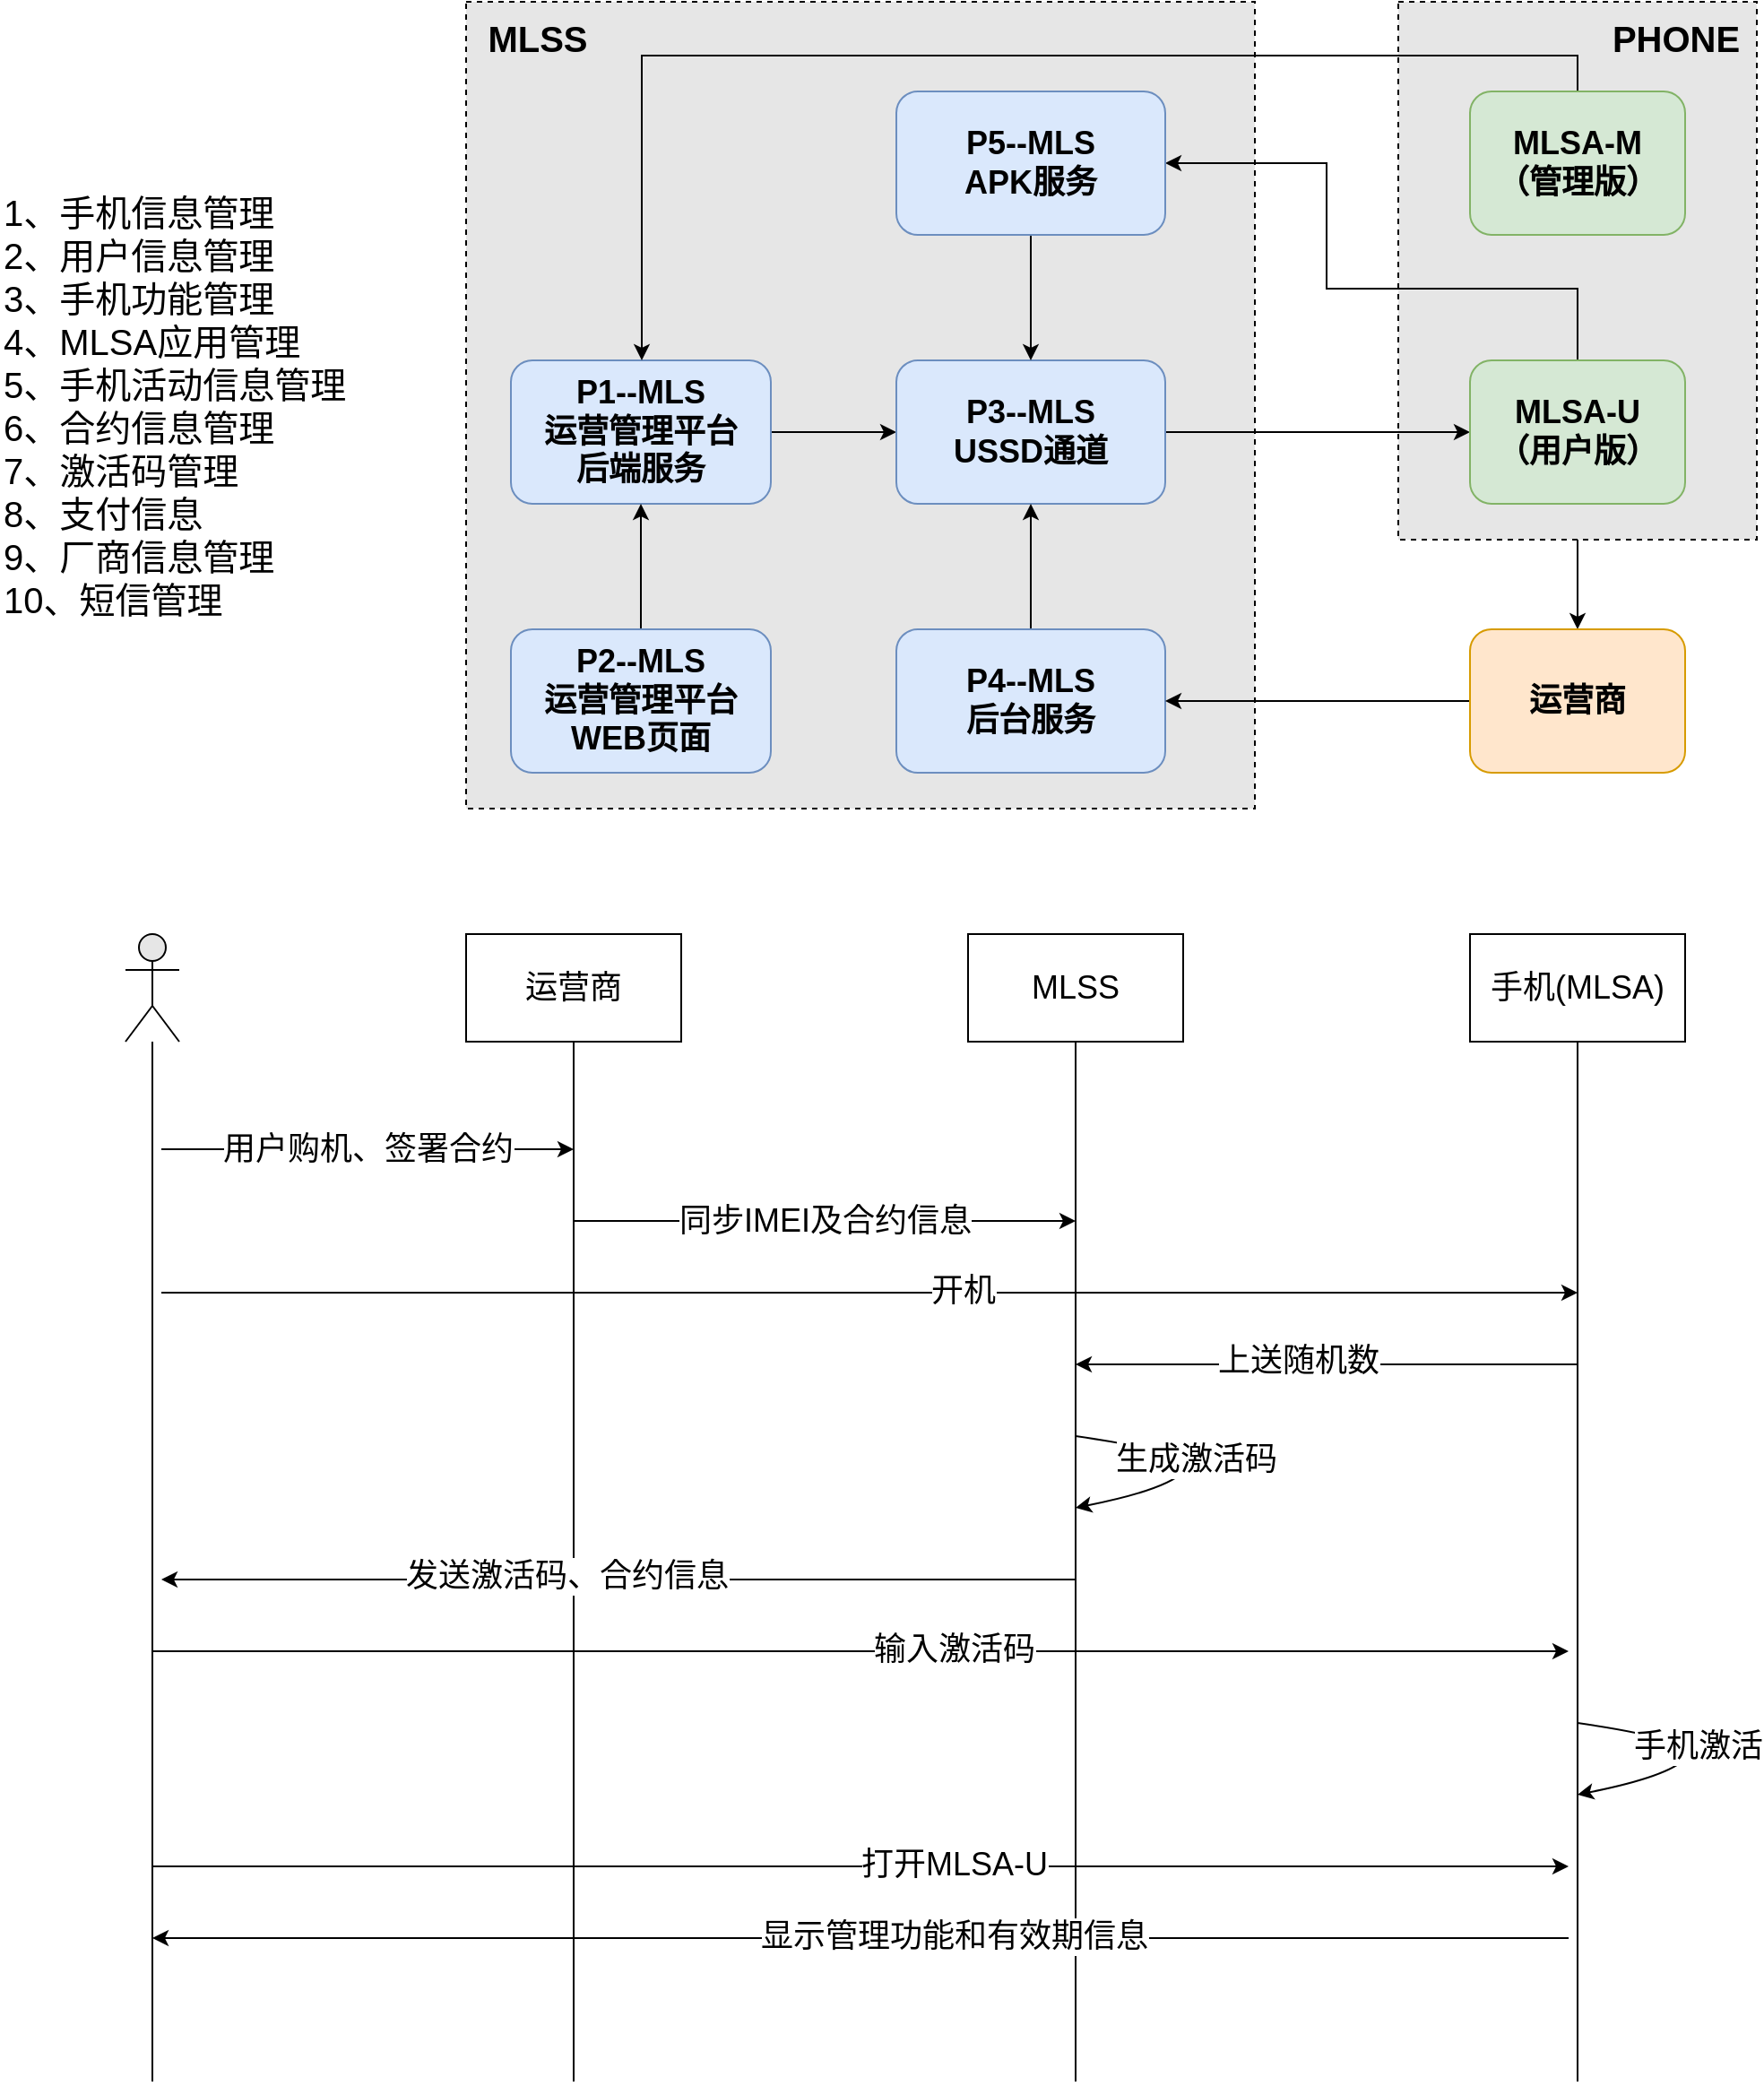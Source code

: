 <mxfile version="12.7.8" type="github"><diagram id="NkzRMjwECVClfPyFufu4" name="Page-1"><mxGraphModel dx="2208" dy="630" grid="1" gridSize="10" guides="1" tooltips="1" connect="1" arrows="1" fold="1" page="1" pageScale="1" pageWidth="827" pageHeight="1169" math="0" shadow="0"><root><mxCell id="0"/><mxCell id="1" parent="0"/><mxCell id="ab_bX9iZ9XtQMcbPUogD-28" style="edgeStyle=orthogonalEdgeStyle;rounded=0;orthogonalLoop=1;jettySize=auto;html=1;exitX=0.5;exitY=1;exitDx=0;exitDy=0;entryX=0.5;entryY=0;entryDx=0;entryDy=0;fontSize=18;" parent="1" source="ab_bX9iZ9XtQMcbPUogD-26" target="ab_bX9iZ9XtQMcbPUogD-4" edge="1"><mxGeometry relative="1" as="geometry"/></mxCell><mxCell id="ab_bX9iZ9XtQMcbPUogD-26" value="" style="rounded=0;whiteSpace=wrap;html=1;dashed=1;strokeWidth=1;fillColor=#E6E6E6;fontSize=18;align=left;" parent="1" vertex="1"><mxGeometry x="480" y="160" width="200" height="300" as="geometry"/></mxCell><mxCell id="ab_bX9iZ9XtQMcbPUogD-13" value="" style="rounded=0;whiteSpace=wrap;html=1;fillColor=#E6E6E6;strokeWidth=1;dashed=1;" parent="1" vertex="1"><mxGeometry x="-40" y="160" width="440" height="450" as="geometry"/></mxCell><mxCell id="ab_bX9iZ9XtQMcbPUogD-7" style="edgeStyle=orthogonalEdgeStyle;rounded=0;orthogonalLoop=1;jettySize=auto;html=1;exitX=1;exitY=0.5;exitDx=0;exitDy=0;entryX=0;entryY=0.5;entryDx=0;entryDy=0;" parent="1" source="ab_bX9iZ9XtQMcbPUogD-1" target="ab_bX9iZ9XtQMcbPUogD-2" edge="1"><mxGeometry relative="1" as="geometry"/></mxCell><mxCell id="ab_bX9iZ9XtQMcbPUogD-1" value="P1--MLS&lt;br style=&quot;font-size: 18px&quot;&gt;运营管理平台&lt;br&gt;后端服务" style="rounded=1;whiteSpace=wrap;html=1;fillColor=#dae8fc;strokeColor=#6c8ebf;fontSize=18;fontStyle=1" parent="1" vertex="1"><mxGeometry x="-15" y="360" width="145" height="80" as="geometry"/></mxCell><mxCell id="ab_bX9iZ9XtQMcbPUogD-9" style="edgeStyle=orthogonalEdgeStyle;rounded=0;orthogonalLoop=1;jettySize=auto;html=1;exitX=1;exitY=0.5;exitDx=0;exitDy=0;entryX=0;entryY=0.5;entryDx=0;entryDy=0;" parent="1" source="ab_bX9iZ9XtQMcbPUogD-2" target="ab_bX9iZ9XtQMcbPUogD-8" edge="1"><mxGeometry relative="1" as="geometry"/></mxCell><mxCell id="ab_bX9iZ9XtQMcbPUogD-2" value="P3--MLS&lt;br style=&quot;font-size: 18px;&quot;&gt;USSD通道" style="rounded=1;whiteSpace=wrap;html=1;fillColor=#dae8fc;strokeColor=#6c8ebf;fontSize=18;fontStyle=1" parent="1" vertex="1"><mxGeometry x="200" y="360" width="150" height="80" as="geometry"/></mxCell><mxCell id="ab_bX9iZ9XtQMcbPUogD-6" style="edgeStyle=orthogonalEdgeStyle;rounded=0;orthogonalLoop=1;jettySize=auto;html=1;exitX=0.5;exitY=0;exitDx=0;exitDy=0;entryX=0.5;entryY=1;entryDx=0;entryDy=0;" parent="1" source="ab_bX9iZ9XtQMcbPUogD-3" target="ab_bX9iZ9XtQMcbPUogD-2" edge="1"><mxGeometry relative="1" as="geometry"/></mxCell><mxCell id="ab_bX9iZ9XtQMcbPUogD-3" value="P4--MLS&lt;br style=&quot;font-size: 18px;&quot;&gt;后台服务" style="rounded=1;whiteSpace=wrap;html=1;fillColor=#dae8fc;strokeColor=#6c8ebf;fontSize=18;fontStyle=1" parent="1" vertex="1"><mxGeometry x="200" y="510" width="150" height="80" as="geometry"/></mxCell><mxCell id="ab_bX9iZ9XtQMcbPUogD-5" style="edgeStyle=orthogonalEdgeStyle;rounded=0;orthogonalLoop=1;jettySize=auto;html=1;exitX=0;exitY=0.5;exitDx=0;exitDy=0;entryX=1;entryY=0.5;entryDx=0;entryDy=0;" parent="1" source="ab_bX9iZ9XtQMcbPUogD-4" target="ab_bX9iZ9XtQMcbPUogD-3" edge="1"><mxGeometry relative="1" as="geometry"/></mxCell><mxCell id="ab_bX9iZ9XtQMcbPUogD-4" value="运营商" style="rounded=1;whiteSpace=wrap;html=1;fillColor=#ffe6cc;strokeColor=#d79b00;fontSize=18;fontStyle=1" parent="1" vertex="1"><mxGeometry x="520" y="510" width="120" height="80" as="geometry"/></mxCell><mxCell id="ab_bX9iZ9XtQMcbPUogD-12" style="edgeStyle=orthogonalEdgeStyle;rounded=0;orthogonalLoop=1;jettySize=auto;html=1;exitX=0.5;exitY=0;exitDx=0;exitDy=0;entryX=1;entryY=0.5;entryDx=0;entryDy=0;" parent="1" source="ab_bX9iZ9XtQMcbPUogD-8" target="ab_bX9iZ9XtQMcbPUogD-10" edge="1"><mxGeometry relative="1" as="geometry"><Array as="points"><mxPoint x="580" y="320"/><mxPoint x="440" y="320"/><mxPoint x="440" y="250"/></Array></mxGeometry></mxCell><mxCell id="ab_bX9iZ9XtQMcbPUogD-8" value="MLSA-U&lt;br&gt;（用户版）" style="rounded=1;whiteSpace=wrap;html=1;fillColor=#d5e8d4;strokeColor=#82b366;fontSize=18;fontStyle=1" parent="1" vertex="1"><mxGeometry x="520" y="360" width="120" height="80" as="geometry"/></mxCell><mxCell id="ab_bX9iZ9XtQMcbPUogD-11" style="edgeStyle=orthogonalEdgeStyle;rounded=0;orthogonalLoop=1;jettySize=auto;html=1;exitX=0.5;exitY=1;exitDx=0;exitDy=0;entryX=0.5;entryY=0;entryDx=0;entryDy=0;" parent="1" source="ab_bX9iZ9XtQMcbPUogD-10" target="ab_bX9iZ9XtQMcbPUogD-2" edge="1"><mxGeometry relative="1" as="geometry"/></mxCell><mxCell id="ab_bX9iZ9XtQMcbPUogD-10" value="P5--MLS&lt;br style=&quot;font-size: 18px&quot;&gt;APK服务" style="rounded=1;whiteSpace=wrap;html=1;fillColor=#dae8fc;strokeColor=#6c8ebf;fontSize=18;fontStyle=1" parent="1" vertex="1"><mxGeometry x="200" y="210" width="150" height="80" as="geometry"/></mxCell><mxCell id="ab_bX9iZ9XtQMcbPUogD-14" value="&lt;b style=&quot;font-size: 20px;&quot;&gt;&lt;font style=&quot;font-size: 20px;&quot;&gt;MLSS&lt;/font&gt;&lt;/b&gt;" style="text;html=1;strokeColor=none;fillColor=none;align=center;verticalAlign=middle;whiteSpace=wrap;rounded=0;dashed=1;fontSize=20;" parent="1" vertex="1"><mxGeometry x="-20" y="170" width="40" height="20" as="geometry"/></mxCell><mxCell id="ab_bX9iZ9XtQMcbPUogD-16" value="1、手机信息管理&lt;br&gt;2、用户信息管理&lt;br&gt;3、手机功能管理&lt;br&gt;4、MLSA应用管理&lt;br&gt;5、手机活动信息管理&lt;br&gt;6、合约信息管理&lt;br&gt;7、激活码管理&lt;br&gt;8、支付信息&lt;br&gt;9、厂商信息管理&lt;br&gt;10、短信管理" style="text;html=1;strokeColor=none;fillColor=none;align=left;verticalAlign=middle;whiteSpace=wrap;rounded=0;dashed=1;fontSize=20;" parent="1" vertex="1"><mxGeometry x="-300" y="260" width="220" height="250" as="geometry"/></mxCell><mxCell id="ab_bX9iZ9XtQMcbPUogD-24" style="edgeStyle=orthogonalEdgeStyle;rounded=0;orthogonalLoop=1;jettySize=auto;html=1;entryX=0.5;entryY=1;entryDx=0;entryDy=0;fontSize=18;" parent="1" source="ab_bX9iZ9XtQMcbPUogD-17" target="ab_bX9iZ9XtQMcbPUogD-1" edge="1"><mxGeometry relative="1" as="geometry"/></mxCell><mxCell id="ab_bX9iZ9XtQMcbPUogD-17" value="P2--MLS&lt;br style=&quot;font-size: 18px&quot;&gt;运营管理平台&lt;br&gt;WEB页面" style="rounded=1;whiteSpace=wrap;html=1;fillColor=#dae8fc;strokeColor=#6c8ebf;fontSize=18;fontStyle=1" parent="1" vertex="1"><mxGeometry x="-15" y="510" width="145" height="80" as="geometry"/></mxCell><mxCell id="ab_bX9iZ9XtQMcbPUogD-25" style="edgeStyle=orthogonalEdgeStyle;rounded=0;orthogonalLoop=1;jettySize=auto;html=1;fontSize=18;exitX=0.5;exitY=0;exitDx=0;exitDy=0;" parent="1" source="ab_bX9iZ9XtQMcbPUogD-21" target="ab_bX9iZ9XtQMcbPUogD-1" edge="1"><mxGeometry relative="1" as="geometry"><Array as="points"><mxPoint x="580" y="190"/><mxPoint x="58" y="190"/></Array></mxGeometry></mxCell><mxCell id="ab_bX9iZ9XtQMcbPUogD-21" value="MLSA-M&lt;br&gt;（管理版）" style="rounded=1;whiteSpace=wrap;html=1;fillColor=#d5e8d4;strokeColor=#82b366;fontSize=18;fontStyle=1" parent="1" vertex="1"><mxGeometry x="520" y="210" width="120" height="80" as="geometry"/></mxCell><mxCell id="ab_bX9iZ9XtQMcbPUogD-29" value="&lt;b&gt;PHONE&lt;/b&gt;" style="text;html=1;strokeColor=none;fillColor=none;align=center;verticalAlign=middle;whiteSpace=wrap;rounded=0;dashed=1;fontSize=20;" parent="1" vertex="1"><mxGeometry x="590" y="170" width="90" height="20" as="geometry"/></mxCell><mxCell id="ab_bX9iZ9XtQMcbPUogD-57" value="" style="edgeStyle=orthogonalEdgeStyle;rounded=0;orthogonalLoop=1;jettySize=auto;html=1;endArrow=none;endFill=0;fontSize=18;" parent="1" source="ab_bX9iZ9XtQMcbPUogD-30" edge="1"><mxGeometry relative="1" as="geometry"><mxPoint x="300" y="1320" as="targetPoint"/></mxGeometry></mxCell><mxCell id="ab_bX9iZ9XtQMcbPUogD-30" value="MLSS" style="rounded=0;whiteSpace=wrap;html=1;strokeWidth=1;fontSize=18;align=center;" parent="1" vertex="1"><mxGeometry x="240" y="680" width="120" height="60" as="geometry"/></mxCell><mxCell id="ab_bX9iZ9XtQMcbPUogD-31" value="MLSA" style="rounded=0;whiteSpace=wrap;html=1;dashed=1;strokeWidth=1;fontSize=18;align=center;" parent="1" vertex="1"><mxGeometry x="520" y="680" width="120" height="60" as="geometry"/></mxCell><mxCell id="ab_bX9iZ9XtQMcbPUogD-36" value="" style="edgeStyle=orthogonalEdgeStyle;rounded=0;orthogonalLoop=1;jettySize=auto;html=1;fontSize=18;endArrow=none;endFill=0;" parent="1" source="ab_bX9iZ9XtQMcbPUogD-32" edge="1"><mxGeometry relative="1" as="geometry"><mxPoint x="20" y="1320" as="targetPoint"/></mxGeometry></mxCell><mxCell id="ab_bX9iZ9XtQMcbPUogD-32" value="运营商" style="rounded=0;whiteSpace=wrap;html=1;strokeWidth=1;fontSize=18;align=center;" parent="1" vertex="1"><mxGeometry x="-40" y="680" width="120" height="60" as="geometry"/></mxCell><mxCell id="ab_bX9iZ9XtQMcbPUogD-59" value="" style="edgeStyle=orthogonalEdgeStyle;rounded=0;orthogonalLoop=1;jettySize=auto;html=1;endArrow=none;endFill=0;fontSize=18;" parent="1" source="ab_bX9iZ9XtQMcbPUogD-34" edge="1"><mxGeometry relative="1" as="geometry"><mxPoint x="580" y="1320" as="targetPoint"/></mxGeometry></mxCell><mxCell id="ab_bX9iZ9XtQMcbPUogD-34" value="手机(MLSA)" style="rounded=0;whiteSpace=wrap;html=1;strokeWidth=1;fontSize=18;align=center;" parent="1" vertex="1"><mxGeometry x="520" y="680" width="120" height="60" as="geometry"/></mxCell><mxCell id="ab_bX9iZ9XtQMcbPUogD-43" value="" style="edgeStyle=orthogonalEdgeStyle;rounded=0;orthogonalLoop=1;jettySize=auto;html=1;endArrow=none;endFill=0;fontSize=18;" parent="1" source="ab_bX9iZ9XtQMcbPUogD-41" edge="1"><mxGeometry relative="1" as="geometry"><mxPoint x="-215" y="1320" as="targetPoint"/></mxGeometry></mxCell><mxCell id="ab_bX9iZ9XtQMcbPUogD-41" value="" style="shape=umlActor;verticalLabelPosition=bottom;labelBackgroundColor=#ffffff;verticalAlign=top;html=1;outlineConnect=0;strokeWidth=1;fillColor=#E6E6E6;fontSize=18;align=left;" parent="1" vertex="1"><mxGeometry x="-230" y="680" width="30" height="60" as="geometry"/></mxCell><mxCell id="ab_bX9iZ9XtQMcbPUogD-45" value="生成激活码" style="curved=1;endArrow=classic;html=1;fontSize=18;" parent="1" edge="1"><mxGeometry width="50" height="50" relative="1" as="geometry"><mxPoint x="300" y="960" as="sourcePoint"/><mxPoint x="300" y="1000" as="targetPoint"/><Array as="points"><mxPoint x="370" y="970"/><mxPoint x="350" y="990"/></Array></mxGeometry></mxCell><mxCell id="ab_bX9iZ9XtQMcbPUogD-46" value="用户购机、签署合约" style="endArrow=classic;html=1;fontSize=18;" parent="1" edge="1"><mxGeometry width="50" height="50" relative="1" as="geometry"><mxPoint x="-210" y="800" as="sourcePoint"/><mxPoint x="20" y="800" as="targetPoint"/></mxGeometry></mxCell><mxCell id="ab_bX9iZ9XtQMcbPUogD-47" value="同步IMEI及合约信息" style="endArrow=classic;html=1;fontSize=18;" parent="1" edge="1"><mxGeometry width="50" height="50" relative="1" as="geometry"><mxPoint x="20" y="840" as="sourcePoint"/><mxPoint x="300" y="840" as="targetPoint"/></mxGeometry></mxCell><mxCell id="ab_bX9iZ9XtQMcbPUogD-48" value="" style="endArrow=classic;html=1;fontSize=18;" parent="1" edge="1"><mxGeometry width="50" height="50" relative="1" as="geometry"><mxPoint x="-210" y="880" as="sourcePoint"/><mxPoint x="580" y="880" as="targetPoint"/></mxGeometry></mxCell><mxCell id="ab_bX9iZ9XtQMcbPUogD-49" value="开机" style="text;html=1;align=center;verticalAlign=middle;resizable=0;points=[];labelBackgroundColor=#ffffff;fontSize=18;" parent="ab_bX9iZ9XtQMcbPUogD-48" vertex="1" connectable="0"><mxGeometry x="0.131" y="1" relative="1" as="geometry"><mxPoint as="offset"/></mxGeometry></mxCell><mxCell id="ab_bX9iZ9XtQMcbPUogD-50" value="" style="endArrow=classic;html=1;fontSize=18;" parent="1" edge="1"><mxGeometry width="50" height="50" relative="1" as="geometry"><mxPoint x="580" y="920" as="sourcePoint"/><mxPoint x="300" y="920" as="targetPoint"/></mxGeometry></mxCell><mxCell id="ab_bX9iZ9XtQMcbPUogD-51" value="上送随机数" style="text;html=1;align=center;verticalAlign=middle;resizable=0;points=[];labelBackgroundColor=#ffffff;fontSize=18;" parent="ab_bX9iZ9XtQMcbPUogD-50" vertex="1" connectable="0"><mxGeometry x="0.114" y="-2" relative="1" as="geometry"><mxPoint as="offset"/></mxGeometry></mxCell><mxCell id="ab_bX9iZ9XtQMcbPUogD-52" value="" style="endArrow=classic;html=1;fontSize=18;" parent="1" edge="1"><mxGeometry width="50" height="50" relative="1" as="geometry"><mxPoint x="300" y="1040" as="sourcePoint"/><mxPoint x="-210" y="1040" as="targetPoint"/></mxGeometry></mxCell><mxCell id="ab_bX9iZ9XtQMcbPUogD-53" value="发送激活码、合约信息" style="text;html=1;align=center;verticalAlign=middle;resizable=0;points=[];labelBackgroundColor=#ffffff;fontSize=18;" parent="ab_bX9iZ9XtQMcbPUogD-52" vertex="1" connectable="0"><mxGeometry x="0.114" y="-2" relative="1" as="geometry"><mxPoint as="offset"/></mxGeometry></mxCell><mxCell id="ab_bX9iZ9XtQMcbPUogD-54" value="" style="endArrow=classic;html=1;fontSize=18;" parent="1" edge="1"><mxGeometry width="50" height="50" relative="1" as="geometry"><mxPoint x="-215" y="1080" as="sourcePoint"/><mxPoint x="575" y="1080" as="targetPoint"/></mxGeometry></mxCell><mxCell id="ab_bX9iZ9XtQMcbPUogD-55" value="输入激活码" style="text;html=1;align=center;verticalAlign=middle;resizable=0;points=[];labelBackgroundColor=#ffffff;fontSize=18;" parent="ab_bX9iZ9XtQMcbPUogD-54" vertex="1" connectable="0"><mxGeometry x="0.131" y="1" relative="1" as="geometry"><mxPoint as="offset"/></mxGeometry></mxCell><mxCell id="ab_bX9iZ9XtQMcbPUogD-60" value="手机激活" style="curved=1;endArrow=classic;html=1;fontSize=18;" parent="1" edge="1"><mxGeometry width="50" height="50" relative="1" as="geometry"><mxPoint x="580" y="1120" as="sourcePoint"/><mxPoint x="580" y="1160" as="targetPoint"/><Array as="points"><mxPoint x="650" y="1130"/><mxPoint x="630" y="1150"/></Array></mxGeometry></mxCell><mxCell id="ab_bX9iZ9XtQMcbPUogD-61" value="" style="endArrow=classic;html=1;fontSize=18;" parent="1" edge="1"><mxGeometry width="50" height="50" relative="1" as="geometry"><mxPoint x="-215" y="1200" as="sourcePoint"/><mxPoint x="575" y="1200" as="targetPoint"/></mxGeometry></mxCell><mxCell id="ab_bX9iZ9XtQMcbPUogD-62" value="打开MLSA-U" style="text;html=1;align=center;verticalAlign=middle;resizable=0;points=[];labelBackgroundColor=#ffffff;fontSize=18;" parent="ab_bX9iZ9XtQMcbPUogD-61" vertex="1" connectable="0"><mxGeometry x="0.131" y="1" relative="1" as="geometry"><mxPoint as="offset"/></mxGeometry></mxCell><mxCell id="ab_bX9iZ9XtQMcbPUogD-63" value="" style="endArrow=none;html=1;fontSize=18;startArrow=classic;startFill=1;endFill=0;" parent="1" edge="1"><mxGeometry width="50" height="50" relative="1" as="geometry"><mxPoint x="-215" y="1240" as="sourcePoint"/><mxPoint x="575" y="1240" as="targetPoint"/></mxGeometry></mxCell><mxCell id="ab_bX9iZ9XtQMcbPUogD-64" value="显示管理功能和有效期信息" style="text;html=1;align=center;verticalAlign=middle;resizable=0;points=[];labelBackgroundColor=#ffffff;fontSize=18;" parent="ab_bX9iZ9XtQMcbPUogD-63" vertex="1" connectable="0"><mxGeometry x="0.131" y="1" relative="1" as="geometry"><mxPoint as="offset"/></mxGeometry></mxCell></root></mxGraphModel></diagram></mxfile>
